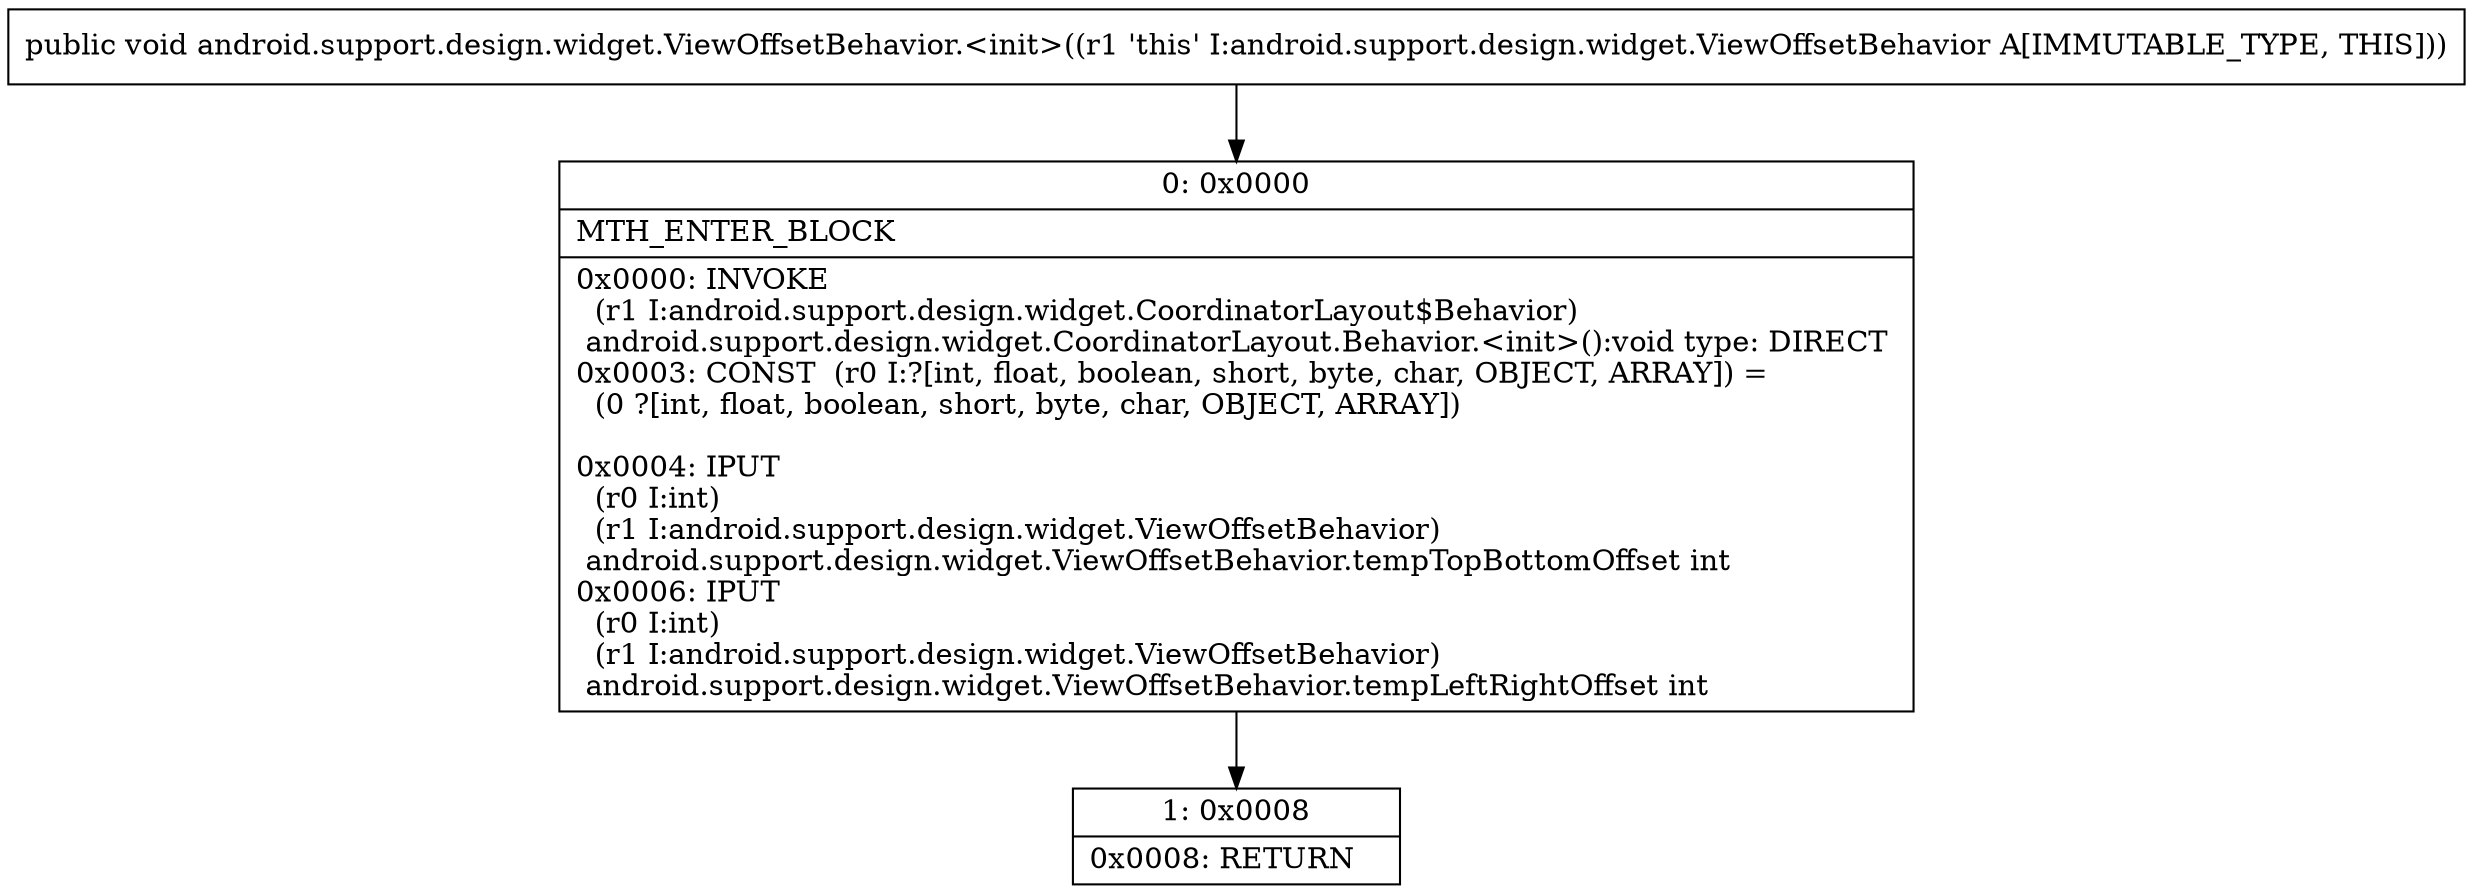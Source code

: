 digraph "CFG forandroid.support.design.widget.ViewOffsetBehavior.\<init\>()V" {
Node_0 [shape=record,label="{0\:\ 0x0000|MTH_ENTER_BLOCK\l|0x0000: INVOKE  \l  (r1 I:android.support.design.widget.CoordinatorLayout$Behavior)\l android.support.design.widget.CoordinatorLayout.Behavior.\<init\>():void type: DIRECT \l0x0003: CONST  (r0 I:?[int, float, boolean, short, byte, char, OBJECT, ARRAY]) = \l  (0 ?[int, float, boolean, short, byte, char, OBJECT, ARRAY])\l \l0x0004: IPUT  \l  (r0 I:int)\l  (r1 I:android.support.design.widget.ViewOffsetBehavior)\l android.support.design.widget.ViewOffsetBehavior.tempTopBottomOffset int \l0x0006: IPUT  \l  (r0 I:int)\l  (r1 I:android.support.design.widget.ViewOffsetBehavior)\l android.support.design.widget.ViewOffsetBehavior.tempLeftRightOffset int \l}"];
Node_1 [shape=record,label="{1\:\ 0x0008|0x0008: RETURN   \l}"];
MethodNode[shape=record,label="{public void android.support.design.widget.ViewOffsetBehavior.\<init\>((r1 'this' I:android.support.design.widget.ViewOffsetBehavior A[IMMUTABLE_TYPE, THIS])) }"];
MethodNode -> Node_0;
Node_0 -> Node_1;
}

